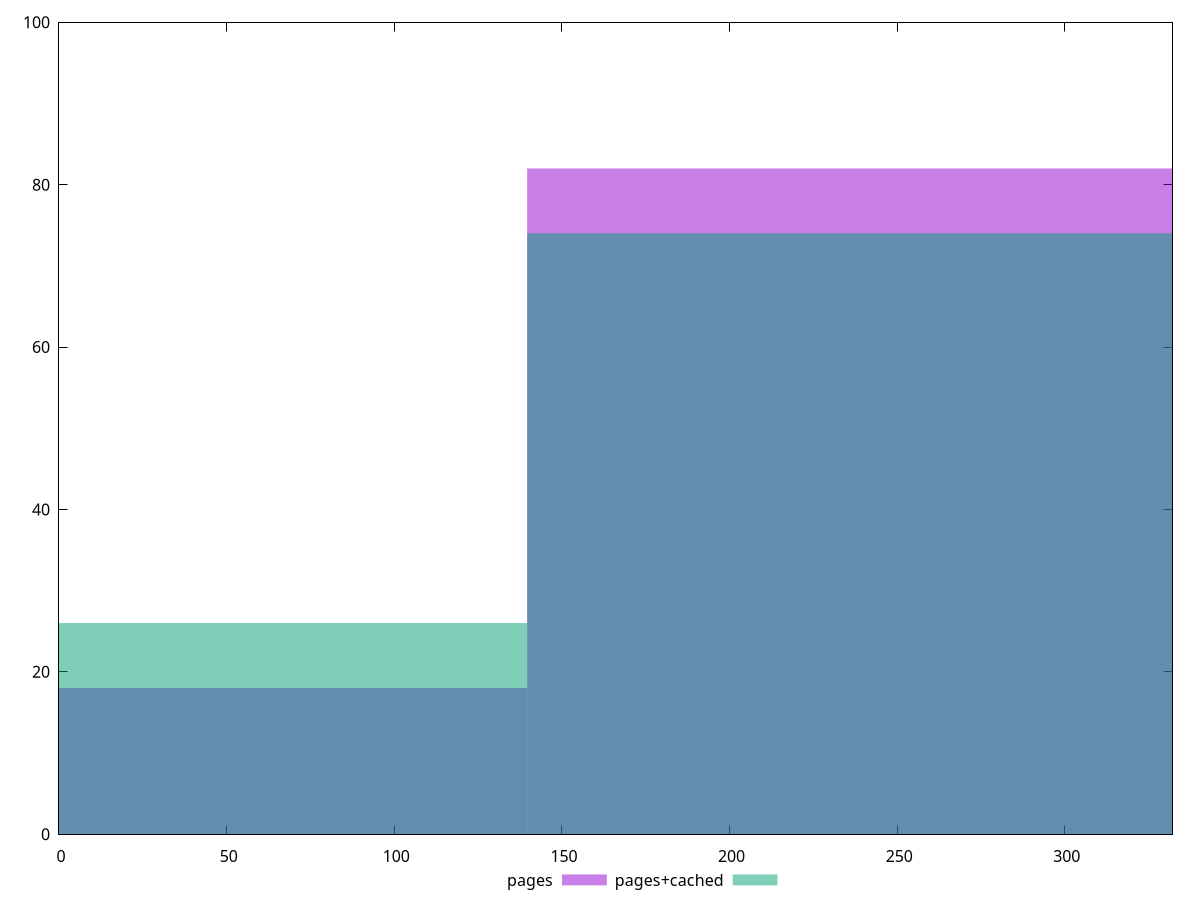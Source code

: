 reset

$pages <<EOF
279.2851068126028 82
0 18
EOF

$pagesCached <<EOF
279.2851068126028 74
0 26
EOF

set key outside below
set boxwidth 279.2851068126028
set xrange [0:332.126]
set yrange [0:100]
set trange [0:100]
set style fill transparent solid 0.5 noborder
set terminal svg size 640, 500 enhanced background rgb 'white'
set output "report_00026_2021-02-22T21:38:55.199Z/uses-rel-preconnect/comparison/histogram/0_vs_1.svg"

plot $pages title "pages" with boxes, \
     $pagesCached title "pages+cached" with boxes

reset
